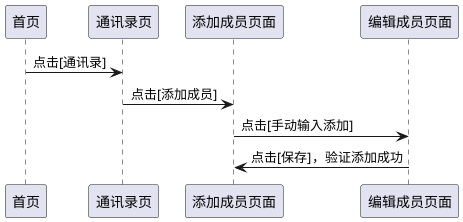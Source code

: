 @startuml
participant 首页 as index
participant 通讯录页 as contactlist
participant 添加成员页面 as addmember
participant 编辑成员页面 as editmember

index -> contactlist:点击[通讯录]
contactlist -> addmember:点击[添加成员]
addmember -> editmember:点击[手动输入添加]
editmember -> addmember:点击[保存]，验证添加成功


@enduml


